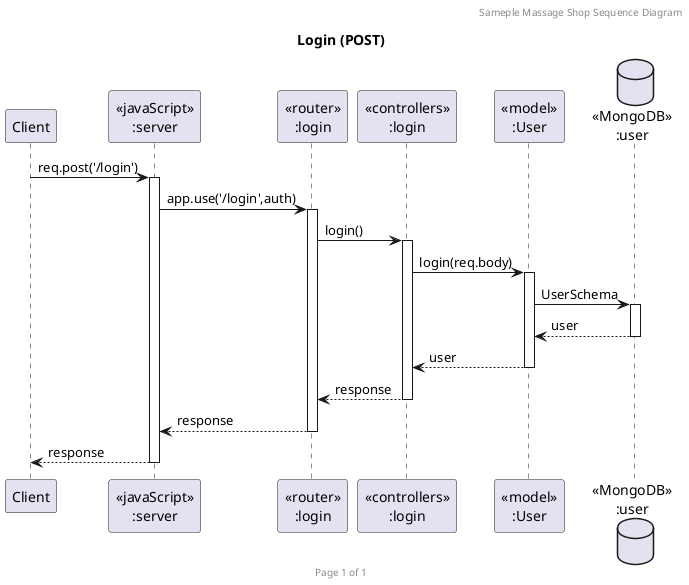 @startuml Login (POST)

header Sameple Massage Shop Sequence Diagram
footer Page %page% of %lastpage%
title "Login (POST)"

participant "Client" as client
participant "<<javaScript>>\n:server" as server
participant "<<router>>\n:login" as routerLogin
participant "<<controllers>>\n:login" as controllersLogin
participant "<<model>>\n:User" as modelUser
database "<<MongoDB>>\n:user" as UserDatabase

client->server ++:req.post('/login')
server->routerLogin ++:app.use('/login',auth)
routerLogin -> controllersLogin ++:login()
controllersLogin->modelUser ++:login(req.body)
modelUser ->UserDatabase ++: UserSchema
UserDatabase --> modelUser --: user
controllersLogin <-- modelUser --:user
routerLogin <-- controllersLogin --:response
server <-- routerLogin --:response
client <-- server --:response

@enduml